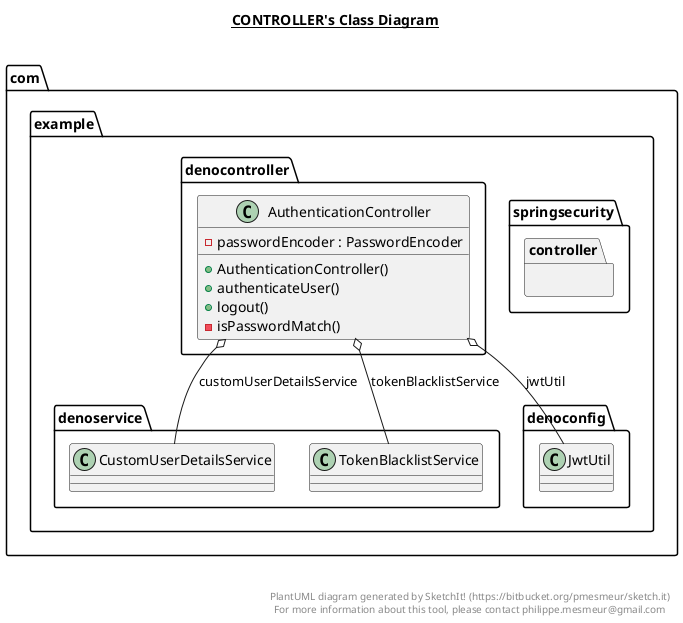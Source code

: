 @startuml

title __CONTROLLER's Class Diagram__\n

  namespace com.example.springsecurity {
    namespace controller {
      class com.example.denocontroller.AuthenticationController {
          - passwordEncoder : PasswordEncoder
          + AuthenticationController()
          + authenticateUser()
          + logout()
          - isPasswordMatch()
      }
    }
  }
  

  com.example.denocontroller.AuthenticationController o-- com.example.denoservice.CustomUserDetailsService : customUserDetailsService
  com.example.denocontroller.AuthenticationController o-- com.example.denoconfig.JwtUtil : jwtUtil
  com.example.denocontroller.AuthenticationController o-- com.example.denoservice.TokenBlacklistService : tokenBlacklistService


right footer


PlantUML diagram generated by SketchIt! (https://bitbucket.org/pmesmeur/sketch.it)
For more information about this tool, please contact philippe.mesmeur@gmail.com
endfooter

@enduml
